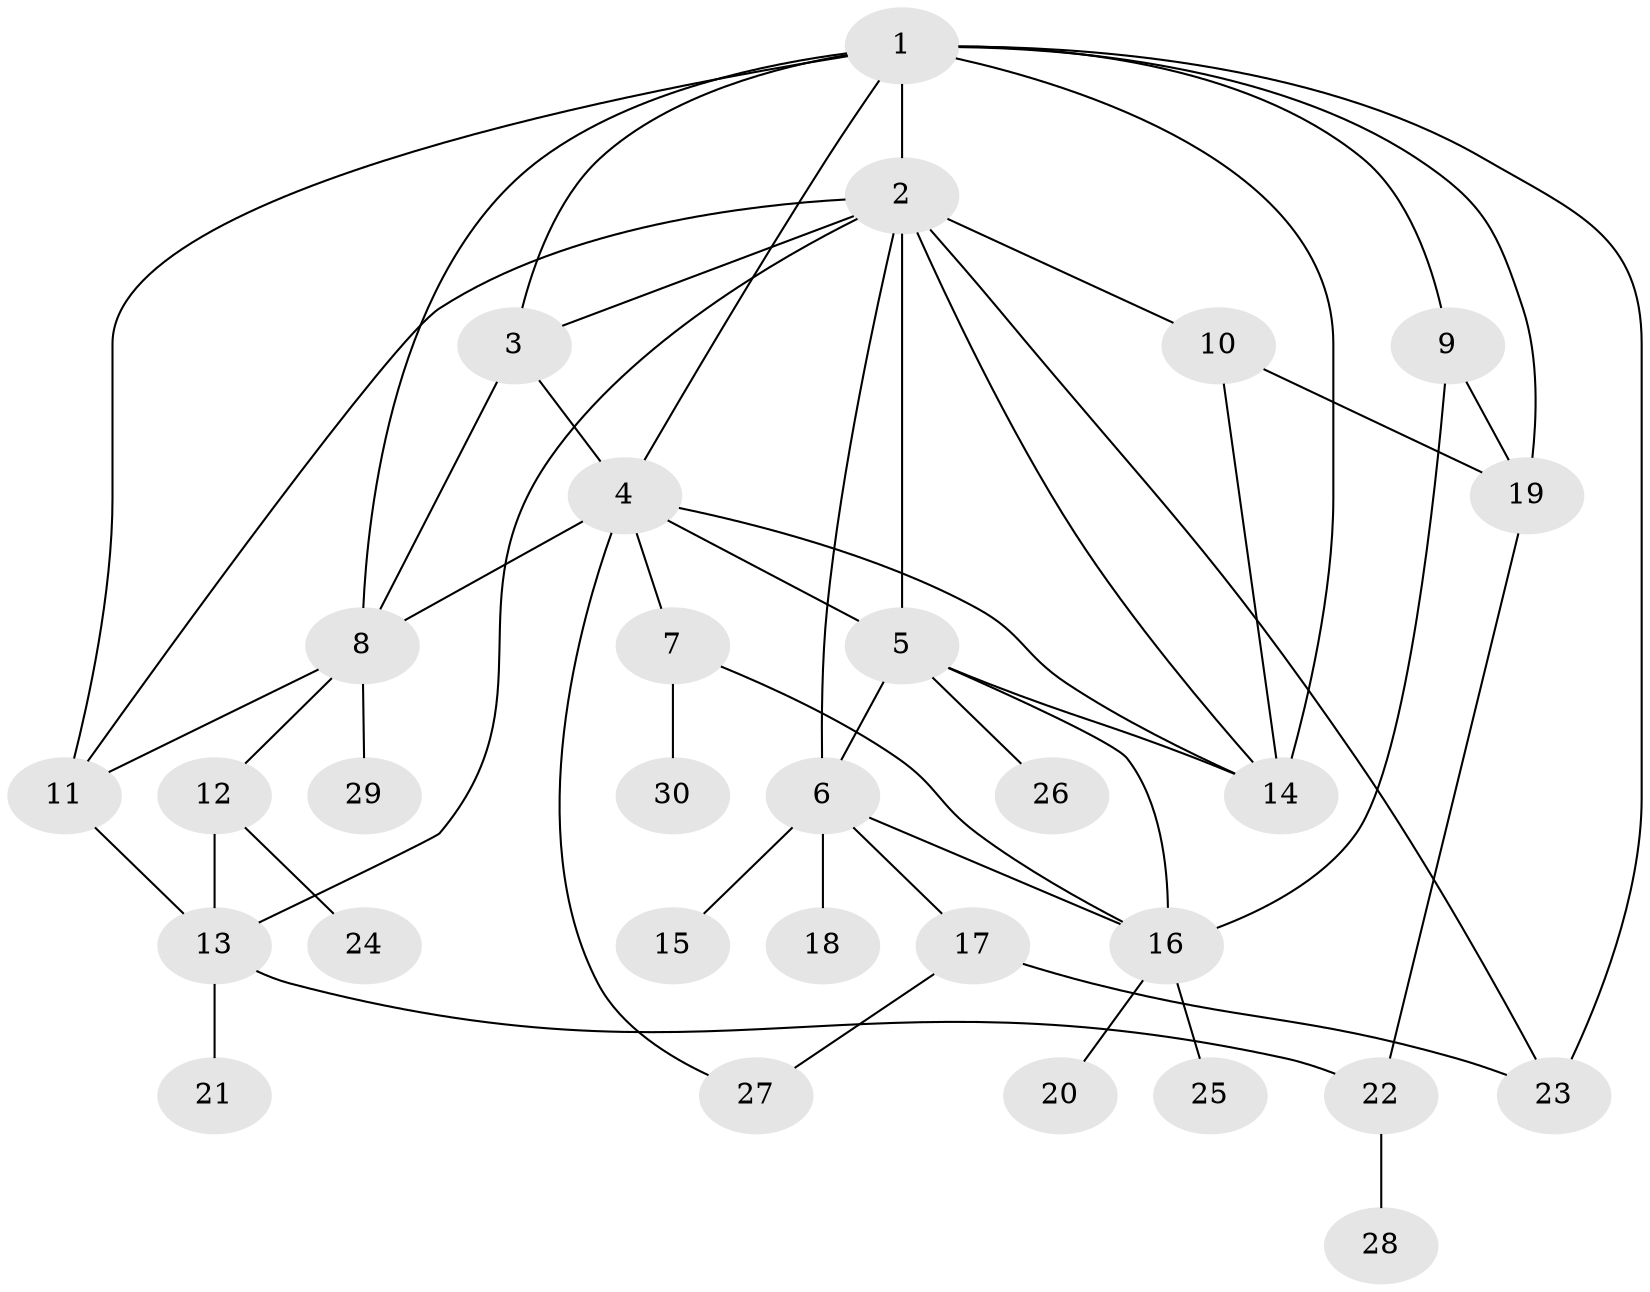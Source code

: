 // original degree distribution, {6: 0.06779661016949153, 9: 0.01694915254237288, 5: 0.0847457627118644, 3: 0.22033898305084745, 4: 0.0847457627118644, 2: 0.23728813559322035, 7: 0.03389830508474576, 1: 0.2542372881355932}
// Generated by graph-tools (version 1.1) at 2025/34/03/09/25 02:34:09]
// undirected, 30 vertices, 52 edges
graph export_dot {
graph [start="1"]
  node [color=gray90,style=filled];
  1;
  2;
  3;
  4;
  5;
  6;
  7;
  8;
  9;
  10;
  11;
  12;
  13;
  14;
  15;
  16;
  17;
  18;
  19;
  20;
  21;
  22;
  23;
  24;
  25;
  26;
  27;
  28;
  29;
  30;
  1 -- 2 [weight=3.0];
  1 -- 3 [weight=1.0];
  1 -- 4 [weight=1.0];
  1 -- 8 [weight=1.0];
  1 -- 9 [weight=1.0];
  1 -- 11 [weight=1.0];
  1 -- 14 [weight=1.0];
  1 -- 19 [weight=1.0];
  1 -- 23 [weight=1.0];
  2 -- 3 [weight=1.0];
  2 -- 5 [weight=1.0];
  2 -- 6 [weight=1.0];
  2 -- 10 [weight=1.0];
  2 -- 11 [weight=1.0];
  2 -- 13 [weight=1.0];
  2 -- 14 [weight=1.0];
  2 -- 23 [weight=2.0];
  3 -- 4 [weight=2.0];
  3 -- 8 [weight=1.0];
  4 -- 5 [weight=1.0];
  4 -- 7 [weight=1.0];
  4 -- 8 [weight=1.0];
  4 -- 14 [weight=1.0];
  4 -- 27 [weight=1.0];
  5 -- 6 [weight=1.0];
  5 -- 14 [weight=2.0];
  5 -- 16 [weight=2.0];
  5 -- 26 [weight=1.0];
  6 -- 15 [weight=1.0];
  6 -- 16 [weight=1.0];
  6 -- 17 [weight=1.0];
  6 -- 18 [weight=1.0];
  7 -- 16 [weight=1.0];
  7 -- 30 [weight=1.0];
  8 -- 11 [weight=1.0];
  8 -- 12 [weight=1.0];
  8 -- 29 [weight=1.0];
  9 -- 16 [weight=1.0];
  9 -- 19 [weight=1.0];
  10 -- 14 [weight=1.0];
  10 -- 19 [weight=2.0];
  11 -- 13 [weight=1.0];
  12 -- 13 [weight=1.0];
  12 -- 24 [weight=1.0];
  13 -- 21 [weight=1.0];
  13 -- 22 [weight=1.0];
  16 -- 20 [weight=1.0];
  16 -- 25 [weight=1.0];
  17 -- 23 [weight=1.0];
  17 -- 27 [weight=1.0];
  19 -- 22 [weight=1.0];
  22 -- 28 [weight=1.0];
}
